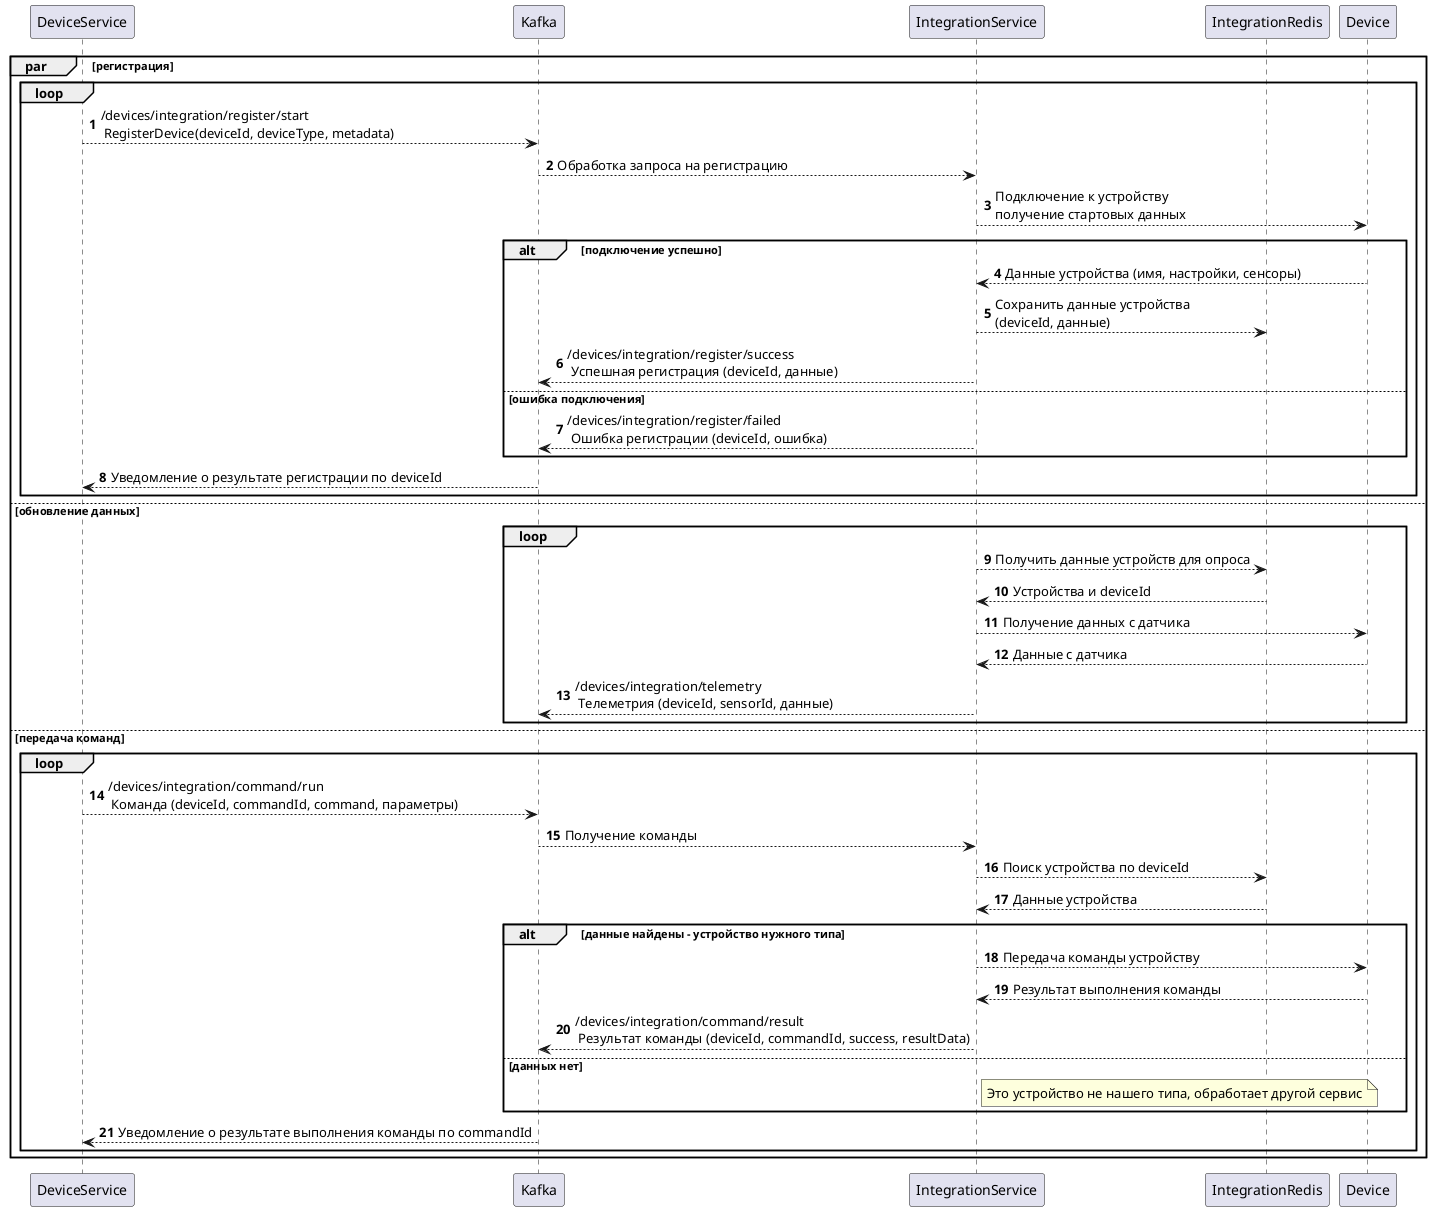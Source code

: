 @startuml
autonumber

participant DeviceService as DS
participant Kafka as K
participant IntegrationService as IS
participant IntegrationRedis as IR
participant Device as D

par регистрация
    loop
    DS --> K: /devices/integration/register/start \n RegisterDevice(deviceId, deviceType, metadata)
    K --> IS: Обработка запроса на регистрацию
    IS --> D: Подключение к устройству\nполучение стартовых данных
    alt подключение успешно
        D --> IS: Данные устройства (имя, настройки, сенсоры)
        IS --> IR: Сохранить данные устройства\n(deviceId, данные)
        IS --> K: /devices/integration/register/success \n Успешная регистрация (deviceId, данные)
    else ошибка подключения
        IS --> K: /devices/integration/register/failed \n Ошибка регистрации (deviceId, ошибка)
    end
        K --> DS: Уведомление о результате регистрации по deviceId
    end

else обновление данных

    loop
    IS --> IR: Получить данные устройств для опроса
    IR --> IS: Устройства и deviceId
    IS --> D: Получение данных с датчика
    D --> IS: Данные с датчика
    IS --> K: /devices/integration/telemetry \n Телеметрия (deviceId, sensorId, данные)
    end

else передача команд
    loop
    DS --> K: /devices/integration/command/run \n Команда (deviceId, commandId, command, параметры)
    K --> IS: Получение команды
    IS --> IR: Поиск устройства по deviceId
    IR --> IS: Данные устройства
    alt данные найдены - устройство нужного типа
        IS --> D: Передача команды устройству
        D --> IS: Результат выполнения команды
        IS --> K: /devices/integration/command/result \n Результат команды (deviceId, commandId, success, resultData)
    else данных нет
        note right of IS: Это устройство не нашего типа, обработает другой сервис
    end
    K --> DS: Уведомление о результате выполнения команды по commandId
    end

end

@enduml
